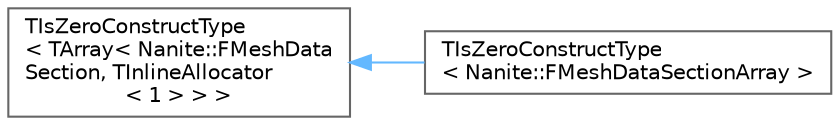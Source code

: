 digraph "Graphical Class Hierarchy"
{
 // INTERACTIVE_SVG=YES
 // LATEX_PDF_SIZE
  bgcolor="transparent";
  edge [fontname=Helvetica,fontsize=10,labelfontname=Helvetica,labelfontsize=10];
  node [fontname=Helvetica,fontsize=10,shape=box,height=0.2,width=0.4];
  rankdir="LR";
  Node0 [id="Node000000",label="TIsZeroConstructType\l\< TArray\< Nanite::FMeshData\lSection, TInlineAllocator\l\< 1 \> \> \>",height=0.2,width=0.4,color="grey40", fillcolor="white", style="filled",URL="$d1/de3/structTIsZeroConstructType.html",tooltip=" "];
  Node0 -> Node1 [id="edge6371_Node000000_Node000001",dir="back",color="steelblue1",style="solid",tooltip=" "];
  Node1 [id="Node000001",label="TIsZeroConstructType\l\< Nanite::FMeshDataSectionArray \>",height=0.2,width=0.4,color="grey40", fillcolor="white", style="filled",URL="$d6/d8e/structTIsZeroConstructType_3_01Nanite_1_1FMeshDataSectionArray_01_4.html",tooltip=" "];
}
